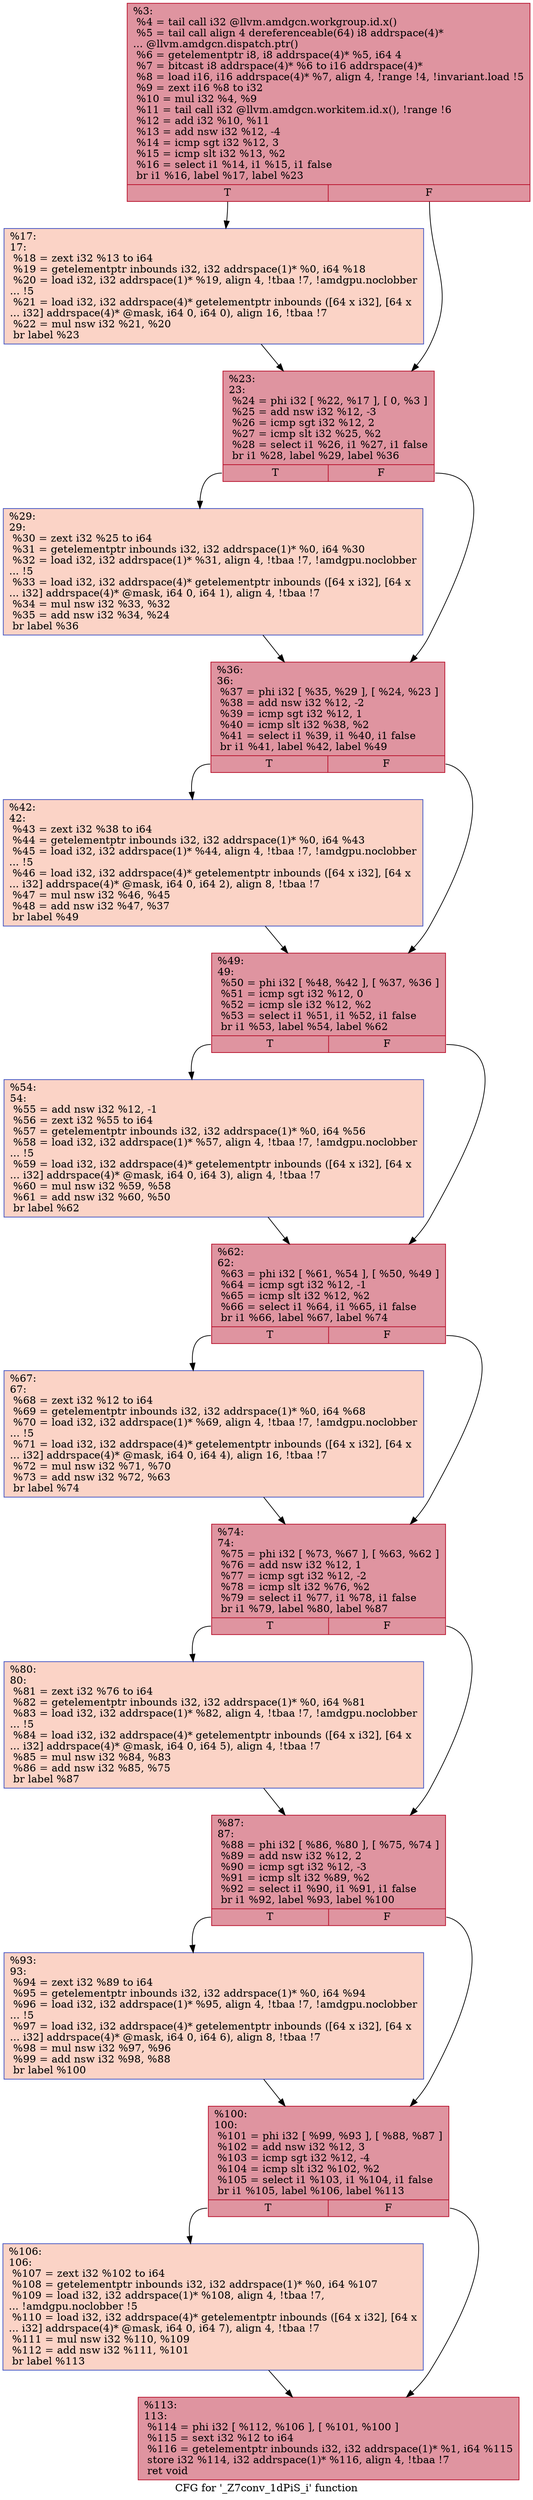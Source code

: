 digraph "CFG for '_Z7conv_1dPiS_i' function" {
	label="CFG for '_Z7conv_1dPiS_i' function";

	Node0x562a620 [shape=record,color="#b70d28ff", style=filled, fillcolor="#b70d2870",label="{%3:\l  %4 = tail call i32 @llvm.amdgcn.workgroup.id.x()\l  %5 = tail call align 4 dereferenceable(64) i8 addrspace(4)*\l... @llvm.amdgcn.dispatch.ptr()\l  %6 = getelementptr i8, i8 addrspace(4)* %5, i64 4\l  %7 = bitcast i8 addrspace(4)* %6 to i16 addrspace(4)*\l  %8 = load i16, i16 addrspace(4)* %7, align 4, !range !4, !invariant.load !5\l  %9 = zext i16 %8 to i32\l  %10 = mul i32 %4, %9\l  %11 = tail call i32 @llvm.amdgcn.workitem.id.x(), !range !6\l  %12 = add i32 %10, %11\l  %13 = add nsw i32 %12, -4\l  %14 = icmp sgt i32 %12, 3\l  %15 = icmp slt i32 %13, %2\l  %16 = select i1 %14, i1 %15, i1 false\l  br i1 %16, label %17, label %23\l|{<s0>T|<s1>F}}"];
	Node0x562a620:s0 -> Node0x562b970;
	Node0x562a620:s1 -> Node0x562c260;
	Node0x562b970 [shape=record,color="#3d50c3ff", style=filled, fillcolor="#f59c7d70",label="{%17:\l17:                                               \l  %18 = zext i32 %13 to i64\l  %19 = getelementptr inbounds i32, i32 addrspace(1)* %0, i64 %18\l  %20 = load i32, i32 addrspace(1)* %19, align 4, !tbaa !7, !amdgpu.noclobber\l... !5\l  %21 = load i32, i32 addrspace(4)* getelementptr inbounds ([64 x i32], [64 x\l... i32] addrspace(4)* @mask, i64 0, i64 0), align 16, !tbaa !7\l  %22 = mul nsw i32 %21, %20\l  br label %23\l}"];
	Node0x562b970 -> Node0x562c260;
	Node0x562c260 [shape=record,color="#b70d28ff", style=filled, fillcolor="#b70d2870",label="{%23:\l23:                                               \l  %24 = phi i32 [ %22, %17 ], [ 0, %3 ]\l  %25 = add nsw i32 %12, -3\l  %26 = icmp sgt i32 %12, 2\l  %27 = icmp slt i32 %25, %2\l  %28 = select i1 %26, i1 %27, i1 false\l  br i1 %28, label %29, label %36\l|{<s0>T|<s1>F}}"];
	Node0x562c260:s0 -> Node0x562d860;
	Node0x562c260:s1 -> Node0x562d8b0;
	Node0x562d860 [shape=record,color="#3d50c3ff", style=filled, fillcolor="#f59c7d70",label="{%29:\l29:                                               \l  %30 = zext i32 %25 to i64\l  %31 = getelementptr inbounds i32, i32 addrspace(1)* %0, i64 %30\l  %32 = load i32, i32 addrspace(1)* %31, align 4, !tbaa !7, !amdgpu.noclobber\l... !5\l  %33 = load i32, i32 addrspace(4)* getelementptr inbounds ([64 x i32], [64 x\l... i32] addrspace(4)* @mask, i64 0, i64 1), align 4, !tbaa !7\l  %34 = mul nsw i32 %33, %32\l  %35 = add nsw i32 %34, %24\l  br label %36\l}"];
	Node0x562d860 -> Node0x562d8b0;
	Node0x562d8b0 [shape=record,color="#b70d28ff", style=filled, fillcolor="#b70d2870",label="{%36:\l36:                                               \l  %37 = phi i32 [ %35, %29 ], [ %24, %23 ]\l  %38 = add nsw i32 %12, -2\l  %39 = icmp sgt i32 %12, 1\l  %40 = icmp slt i32 %38, %2\l  %41 = select i1 %39, i1 %40, i1 false\l  br i1 %41, label %42, label %49\l|{<s0>T|<s1>F}}"];
	Node0x562d8b0:s0 -> Node0x562e2b0;
	Node0x562d8b0:s1 -> Node0x562e300;
	Node0x562e2b0 [shape=record,color="#3d50c3ff", style=filled, fillcolor="#f59c7d70",label="{%42:\l42:                                               \l  %43 = zext i32 %38 to i64\l  %44 = getelementptr inbounds i32, i32 addrspace(1)* %0, i64 %43\l  %45 = load i32, i32 addrspace(1)* %44, align 4, !tbaa !7, !amdgpu.noclobber\l... !5\l  %46 = load i32, i32 addrspace(4)* getelementptr inbounds ([64 x i32], [64 x\l... i32] addrspace(4)* @mask, i64 0, i64 2), align 8, !tbaa !7\l  %47 = mul nsw i32 %46, %45\l  %48 = add nsw i32 %47, %37\l  br label %49\l}"];
	Node0x562e2b0 -> Node0x562e300;
	Node0x562e300 [shape=record,color="#b70d28ff", style=filled, fillcolor="#b70d2870",label="{%49:\l49:                                               \l  %50 = phi i32 [ %48, %42 ], [ %37, %36 ]\l  %51 = icmp sgt i32 %12, 0\l  %52 = icmp sle i32 %12, %2\l  %53 = select i1 %51, i1 %52, i1 false\l  br i1 %53, label %54, label %62\l|{<s0>T|<s1>F}}"];
	Node0x562e300:s0 -> Node0x562eb30;
	Node0x562e300:s1 -> Node0x562eb80;
	Node0x562eb30 [shape=record,color="#3d50c3ff", style=filled, fillcolor="#f59c7d70",label="{%54:\l54:                                               \l  %55 = add nsw i32 %12, -1\l  %56 = zext i32 %55 to i64\l  %57 = getelementptr inbounds i32, i32 addrspace(1)* %0, i64 %56\l  %58 = load i32, i32 addrspace(1)* %57, align 4, !tbaa !7, !amdgpu.noclobber\l... !5\l  %59 = load i32, i32 addrspace(4)* getelementptr inbounds ([64 x i32], [64 x\l... i32] addrspace(4)* @mask, i64 0, i64 3), align 4, !tbaa !7\l  %60 = mul nsw i32 %59, %58\l  %61 = add nsw i32 %60, %50\l  br label %62\l}"];
	Node0x562eb30 -> Node0x562eb80;
	Node0x562eb80 [shape=record,color="#b70d28ff", style=filled, fillcolor="#b70d2870",label="{%62:\l62:                                               \l  %63 = phi i32 [ %61, %54 ], [ %50, %49 ]\l  %64 = icmp sgt i32 %12, -1\l  %65 = icmp slt i32 %12, %2\l  %66 = select i1 %64, i1 %65, i1 false\l  br i1 %66, label %67, label %74\l|{<s0>T|<s1>F}}"];
	Node0x562eb80:s0 -> Node0x562dce0;
	Node0x562eb80:s1 -> Node0x562dd30;
	Node0x562dce0 [shape=record,color="#3d50c3ff", style=filled, fillcolor="#f59c7d70",label="{%67:\l67:                                               \l  %68 = zext i32 %12 to i64\l  %69 = getelementptr inbounds i32, i32 addrspace(1)* %0, i64 %68\l  %70 = load i32, i32 addrspace(1)* %69, align 4, !tbaa !7, !amdgpu.noclobber\l... !5\l  %71 = load i32, i32 addrspace(4)* getelementptr inbounds ([64 x i32], [64 x\l... i32] addrspace(4)* @mask, i64 0, i64 4), align 16, !tbaa !7\l  %72 = mul nsw i32 %71, %70\l  %73 = add nsw i32 %72, %63\l  br label %74\l}"];
	Node0x562dce0 -> Node0x562dd30;
	Node0x562dd30 [shape=record,color="#b70d28ff", style=filled, fillcolor="#b70d2870",label="{%74:\l74:                                               \l  %75 = phi i32 [ %73, %67 ], [ %63, %62 ]\l  %76 = add nsw i32 %12, 1\l  %77 = icmp sgt i32 %12, -2\l  %78 = icmp slt i32 %76, %2\l  %79 = select i1 %77, i1 %78, i1 false\l  br i1 %79, label %80, label %87\l|{<s0>T|<s1>F}}"];
	Node0x562dd30:s0 -> Node0x562ff20;
	Node0x562dd30:s1 -> Node0x562ff70;
	Node0x562ff20 [shape=record,color="#3d50c3ff", style=filled, fillcolor="#f59c7d70",label="{%80:\l80:                                               \l  %81 = zext i32 %76 to i64\l  %82 = getelementptr inbounds i32, i32 addrspace(1)* %0, i64 %81\l  %83 = load i32, i32 addrspace(1)* %82, align 4, !tbaa !7, !amdgpu.noclobber\l... !5\l  %84 = load i32, i32 addrspace(4)* getelementptr inbounds ([64 x i32], [64 x\l... i32] addrspace(4)* @mask, i64 0, i64 5), align 4, !tbaa !7\l  %85 = mul nsw i32 %84, %83\l  %86 = add nsw i32 %85, %75\l  br label %87\l}"];
	Node0x562ff20 -> Node0x562ff70;
	Node0x562ff70 [shape=record,color="#b70d28ff", style=filled, fillcolor="#b70d2870",label="{%87:\l87:                                               \l  %88 = phi i32 [ %86, %80 ], [ %75, %74 ]\l  %89 = add nsw i32 %12, 2\l  %90 = icmp sgt i32 %12, -3\l  %91 = icmp slt i32 %89, %2\l  %92 = select i1 %90, i1 %91, i1 false\l  br i1 %92, label %93, label %100\l|{<s0>T|<s1>F}}"];
	Node0x562ff70:s0 -> Node0x56307d0;
	Node0x562ff70:s1 -> Node0x5630820;
	Node0x56307d0 [shape=record,color="#3d50c3ff", style=filled, fillcolor="#f59c7d70",label="{%93:\l93:                                               \l  %94 = zext i32 %89 to i64\l  %95 = getelementptr inbounds i32, i32 addrspace(1)* %0, i64 %94\l  %96 = load i32, i32 addrspace(1)* %95, align 4, !tbaa !7, !amdgpu.noclobber\l... !5\l  %97 = load i32, i32 addrspace(4)* getelementptr inbounds ([64 x i32], [64 x\l... i32] addrspace(4)* @mask, i64 0, i64 6), align 8, !tbaa !7\l  %98 = mul nsw i32 %97, %96\l  %99 = add nsw i32 %98, %88\l  br label %100\l}"];
	Node0x56307d0 -> Node0x5630820;
	Node0x5630820 [shape=record,color="#b70d28ff", style=filled, fillcolor="#b70d2870",label="{%100:\l100:                                              \l  %101 = phi i32 [ %99, %93 ], [ %88, %87 ]\l  %102 = add nsw i32 %12, 3\l  %103 = icmp sgt i32 %12, -4\l  %104 = icmp slt i32 %102, %2\l  %105 = select i1 %103, i1 %104, i1 false\l  br i1 %105, label %106, label %113\l|{<s0>T|<s1>F}}"];
	Node0x5630820:s0 -> Node0x56310b0;
	Node0x5630820:s1 -> Node0x5631100;
	Node0x56310b0 [shape=record,color="#3d50c3ff", style=filled, fillcolor="#f59c7d70",label="{%106:\l106:                                              \l  %107 = zext i32 %102 to i64\l  %108 = getelementptr inbounds i32, i32 addrspace(1)* %0, i64 %107\l  %109 = load i32, i32 addrspace(1)* %108, align 4, !tbaa !7,\l... !amdgpu.noclobber !5\l  %110 = load i32, i32 addrspace(4)* getelementptr inbounds ([64 x i32], [64 x\l... i32] addrspace(4)* @mask, i64 0, i64 7), align 4, !tbaa !7\l  %111 = mul nsw i32 %110, %109\l  %112 = add nsw i32 %111, %101\l  br label %113\l}"];
	Node0x56310b0 -> Node0x5631100;
	Node0x5631100 [shape=record,color="#b70d28ff", style=filled, fillcolor="#b70d2870",label="{%113:\l113:                                              \l  %114 = phi i32 [ %112, %106 ], [ %101, %100 ]\l  %115 = sext i32 %12 to i64\l  %116 = getelementptr inbounds i32, i32 addrspace(1)* %1, i64 %115\l  store i32 %114, i32 addrspace(1)* %116, align 4, !tbaa !7\l  ret void\l}"];
}
